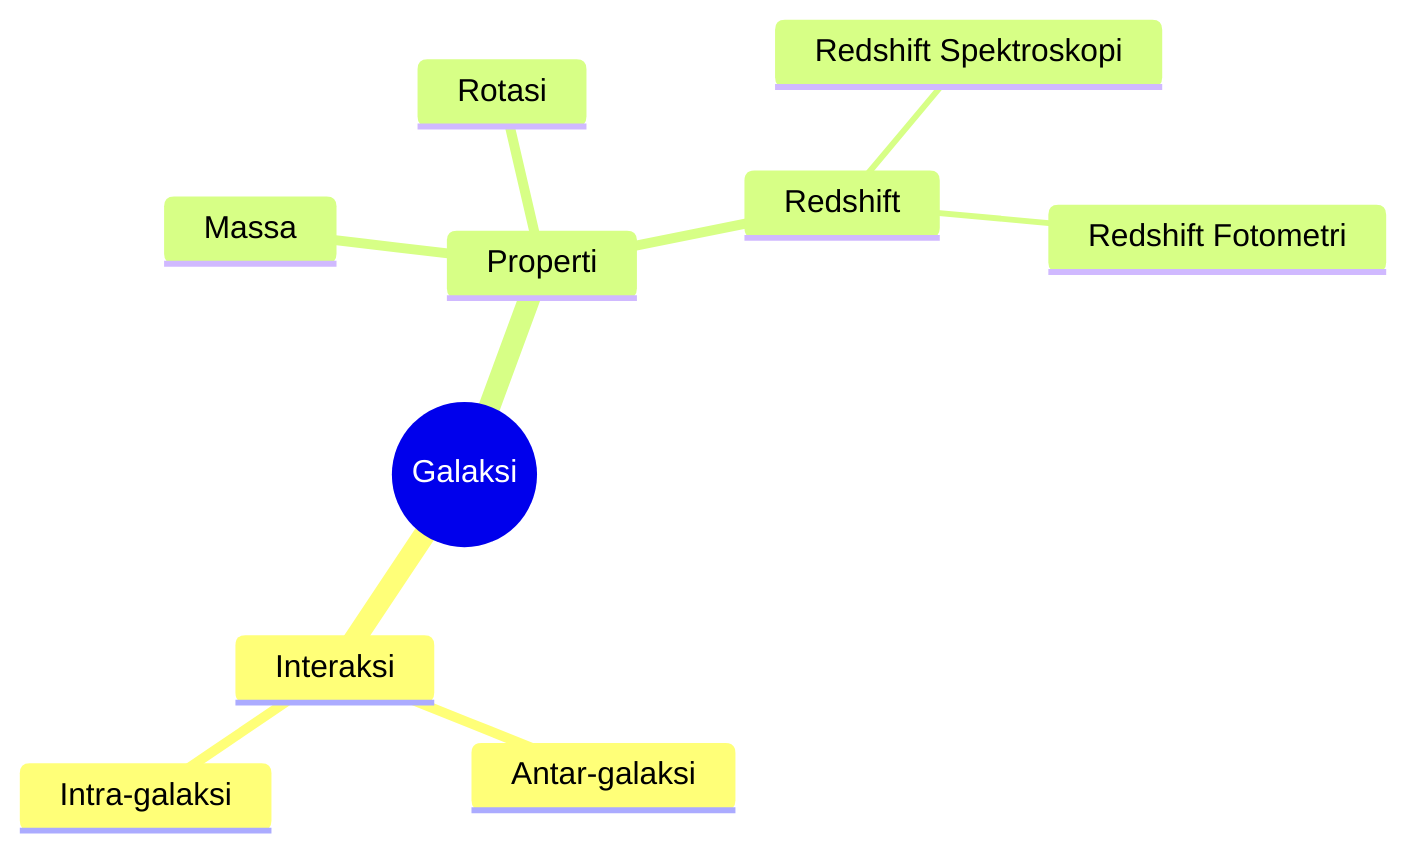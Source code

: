 mindmap
  root((Galaksi))
    Interaksi
      Antar-galaksi
      Intra-galaksi
    Properti
      Massa
      Rotasi
      Redshift
        Redshift Spektroskopi
        Redshift Fotometri